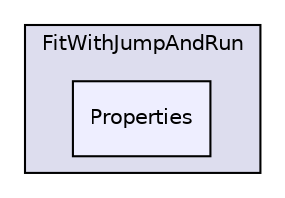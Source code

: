 digraph "C:/Users/tobia_000/Documents/Visual Studio 2013/Projects/Projektarbeit/FitWithJumpAndRun/Properties" {
  compound=true
  node [ fontsize="10", fontname="Helvetica"];
  edge [ labelfontsize="10", labelfontname="Helvetica"];
  subgraph clusterdir_f506e0a0abdbf7b12d5e747e67133751 {
    graph [ bgcolor="#ddddee", pencolor="black", label="FitWithJumpAndRun" fontname="Helvetica", fontsize="10", URL="dir_f506e0a0abdbf7b12d5e747e67133751.html"]
  dir_b93e11e739c79d6aaae3076c24af8e9b [shape=box, label="Properties", style="filled", fillcolor="#eeeeff", pencolor="black", URL="dir_b93e11e739c79d6aaae3076c24af8e9b.html"];
  }
}
